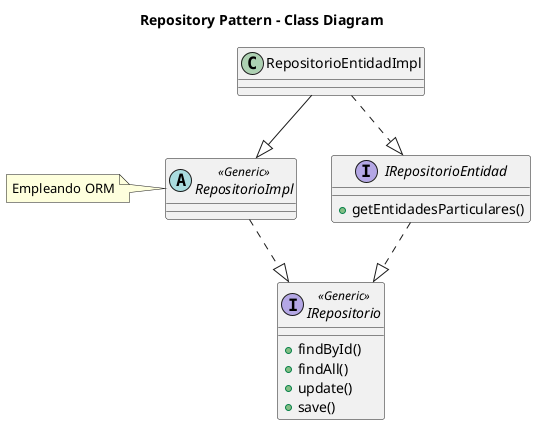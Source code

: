 @startuml CLASS_repository_less

title Repository Pattern - Class Diagram


interface IRepositorio << Generic >>{
    + findById()
    + findAll()
    + update()
    + save()
}
interface IRepositorioEntidad{
    + getEntidadesParticulares()
}
abstract RepositorioImpl << Generic >>{
}
note left: Empleando ORM
class RepositorioEntidadImpl{
}

IRepositorioEntidad ..|> IRepositorio
RepositorioImpl ..|> IRepositorio
RepositorioEntidadImpl --|> RepositorioImpl
RepositorioEntidadImpl ..|> IRepositorioEntidad
@enduml